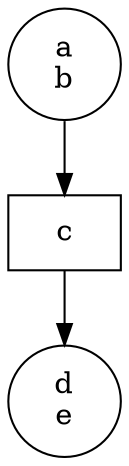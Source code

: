 digraph G {
  graph [name="chainBlock3-compact"]
c [shape=rectangle, type=block];
"a
b";
"d
e";
"a
b"->c ;
c->"d
e" ;
}
